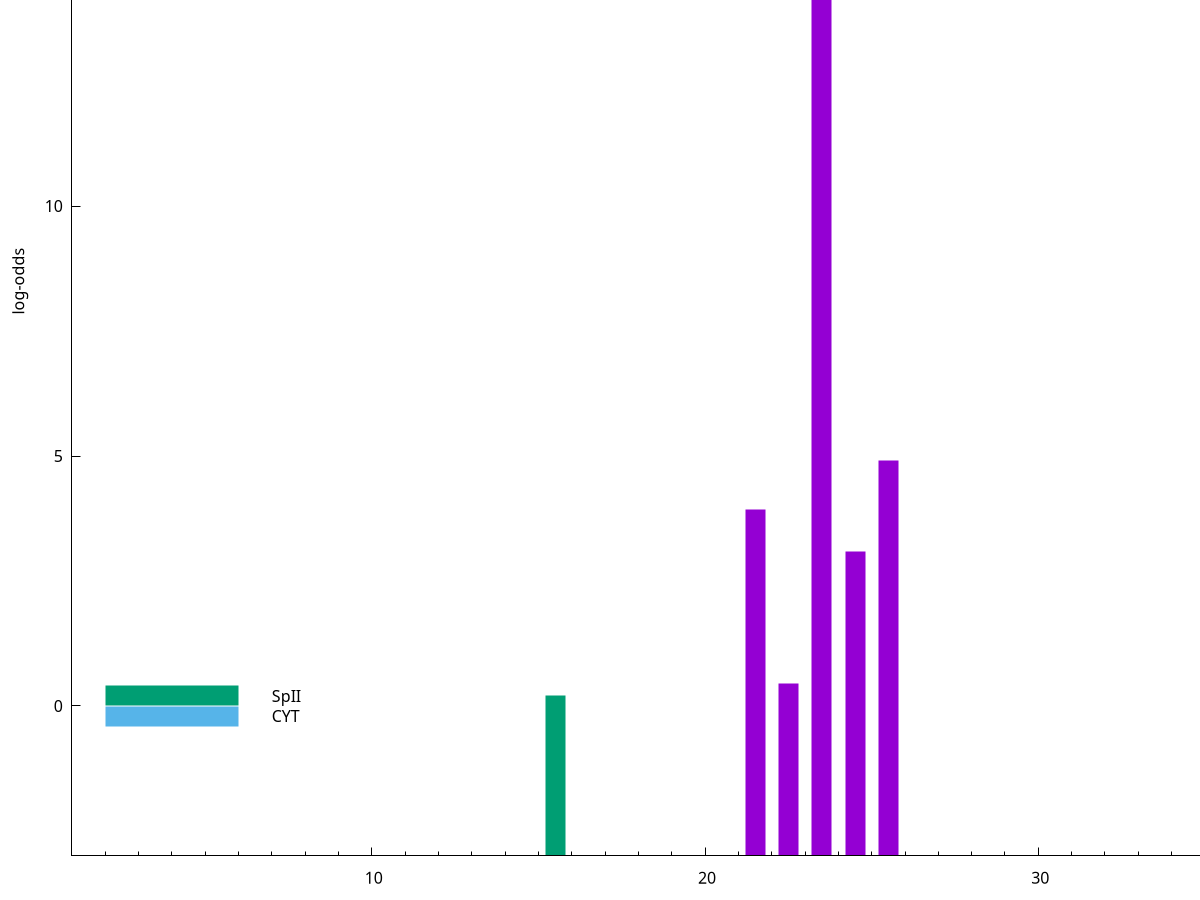 set title "LipoP predictions for SRR5666403.gff"
set size 2., 1.4
set xrange [1:70] 
set mxtics 10
set yrange [-3:20]
set y2range [0:23]
set ylabel "log-odds"
set term postscript eps color solid "Helvetica" 30
set output "SRR5666403.gff20.eps"
set arrow from 2,16.1667 to 6,16.1667 nohead lt 1 lw 20
set label "SpI" at 7,16.1667
set arrow from 2,0.200734 to 6,0.200734 nohead lt 2 lw 20
set label "SpII" at 7,0.200734
set arrow from 2,-0.200913 to 6,-0.200913 nohead lt 3 lw 20
set label "CYT" at 7,-0.200913
set arrow from 2,16.1667 to 6,16.1667 nohead lt 1 lw 20
set label "SpI" at 7,16.1667
# NOTE: The scores below are the log-odds scores with the threshold
# NOTE: subtracted (a hack to make gnuplot make the histogram all
# NOTE: look nice).
plot "-" axes x1y2 title "" with impulses lt 2 lw 20, "-" axes x1y2 title "" with impulses lt 1 lw 20
15.500000 3.200734
e
23.500000 19.165600
25.500000 7.908500
21.500000 6.940450
24.500000 6.086810
22.500000 3.452606
e
exit
